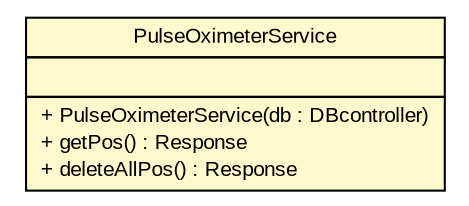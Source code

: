 #!/usr/local/bin/dot
#
# Class diagram 
# Generated by UMLGraph version R5_6 (http://www.umlgraph.org/)
#

digraph G {
	edge [fontname="arial",fontsize=10,labelfontname="arial",labelfontsize=10];
	node [fontname="arial",fontsize=10,shape=plaintext];
	nodesep=0.25;
	ranksep=0.5;
	// de.fhg.fit.biomos.sensorplatform.restservices.PulseOximeterService
	c4546 [label=<<table title="de.fhg.fit.biomos.sensorplatform.restservices.PulseOximeterService" border="0" cellborder="1" cellspacing="0" cellpadding="2" port="p" bgcolor="lemonChiffon" href="./PulseOximeterService.html">
		<tr><td><table border="0" cellspacing="0" cellpadding="1">
<tr><td align="center" balign="center"> PulseOximeterService </td></tr>
		</table></td></tr>
		<tr><td><table border="0" cellspacing="0" cellpadding="1">
<tr><td align="left" balign="left">  </td></tr>
		</table></td></tr>
		<tr><td><table border="0" cellspacing="0" cellpadding="1">
<tr><td align="left" balign="left"> + PulseOximeterService(db : DBcontroller) </td></tr>
<tr><td align="left" balign="left"> + getPos() : Response </td></tr>
<tr><td align="left" balign="left"> + deleteAllPos() : Response </td></tr>
		</table></td></tr>
		</table>>, URL="./PulseOximeterService.html", fontname="arial", fontcolor="black", fontsize=10.0];
}

